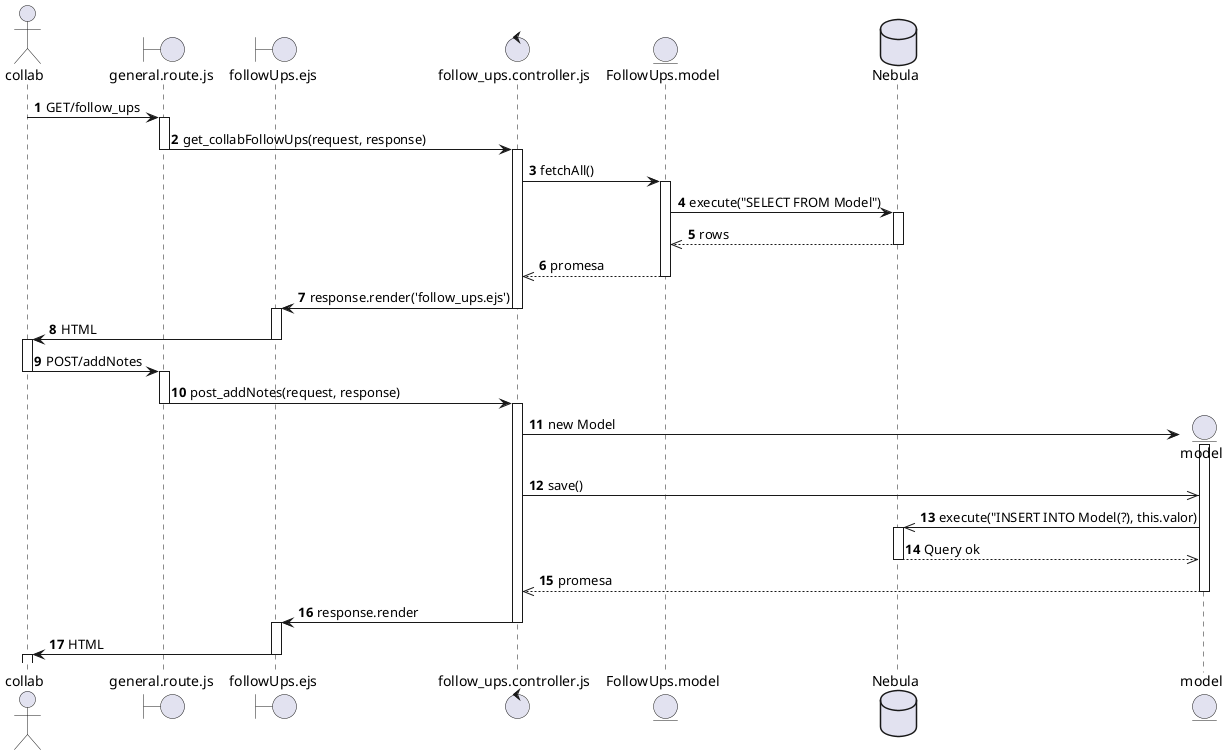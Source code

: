 @startuml REQ-12
autonumber
actor collab
boundary general.route.js as followUpsRoutes
boundary followUps.ejs as followUpsViews
control follow_ups.controller.js as followUpsController
entity FollowUps.model as followUpsModel

database Nebula as nebula

collab -> followUpsRoutes : GET/follow_ups
activate followUpsRoutes

followUpsRoutes -> followUpsController: get_collabFollowUps(request, response)
deactivate followUpsRoutes
activate followUpsController

followUpsController -> followUpsModel: fetchAll()
activate followUpsModel

followUpsModel -> nebula: execute("SELECT FROM Model")
activate nebula

nebula -->> followUpsModel: rows
deactivate nebula

followUpsModel -->> followUpsController: promesa
deactivate followUpsModel

followUpsController -> followUpsViews: response.render('follow_ups.ejs')
deactivate followUpsController
activate followUpsViews

followUpsViews -> collab: HTML
deactivate followUpsViews
activate collab

collab -> followUpsRoutes: POST/addNotes
deactivate collab
activate followUpsRoutes

followUpsRoutes -> followUpsController: post_addNotes(request, response)
deactivate followUpsRoutes
activate followUpsController

create entity model
followUpsController -> model: new Model
activate model

followUpsController ->> model: save()

model ->> nebula: execute("INSERT INTO Model(?), this.valor)
activate nebula

nebula -->> model: Query ok
deactivate nebula

model -->> followUpsController: promesa
deactivate model

followUpsController -> followUpsViews: response.render
deactivate followUpsController
activate followUpsViews

followUpsViews -> collab: HTML
deactivate followUpsViews
activate collab
deactivate collab

@enduml